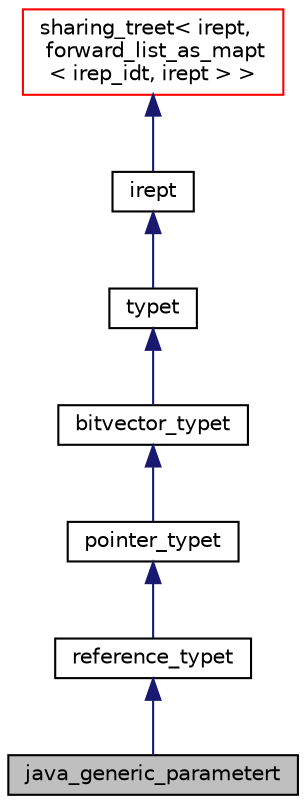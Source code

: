 digraph "java_generic_parametert"
{
 // LATEX_PDF_SIZE
  bgcolor="transparent";
  edge [fontname="Helvetica",fontsize="10",labelfontname="Helvetica",labelfontsize="10"];
  node [fontname="Helvetica",fontsize="10",shape=record];
  Node1 [label="java_generic_parametert",height=0.2,width=0.4,color="black", fillcolor="grey75", style="filled", fontcolor="black",tooltip="Reference that points to a java_generic_parameter_tagt."];
  Node2 -> Node1 [dir="back",color="midnightblue",fontsize="10",style="solid",fontname="Helvetica"];
  Node2 [label="reference_typet",height=0.2,width=0.4,color="black",URL="$classreference__typet.html",tooltip="The reference type."];
  Node3 -> Node2 [dir="back",color="midnightblue",fontsize="10",style="solid",fontname="Helvetica"];
  Node3 [label="pointer_typet",height=0.2,width=0.4,color="black",URL="$classpointer__typet.html",tooltip="The pointer type These are both 'bitvector_typet' (they have a width) and 'type_with_subtypet' (they ..."];
  Node4 -> Node3 [dir="back",color="midnightblue",fontsize="10",style="solid",fontname="Helvetica"];
  Node4 [label="bitvector_typet",height=0.2,width=0.4,color="black",URL="$classbitvector__typet.html",tooltip="Base class of fixed-width bit-vector types."];
  Node5 -> Node4 [dir="back",color="midnightblue",fontsize="10",style="solid",fontname="Helvetica"];
  Node5 [label="typet",height=0.2,width=0.4,color="black",URL="$classtypet.html",tooltip="The type of an expression, extends irept."];
  Node6 -> Node5 [dir="back",color="midnightblue",fontsize="10",style="solid",fontname="Helvetica"];
  Node6 [label="irept",height=0.2,width=0.4,color="black",URL="$classirept.html",tooltip="There are a large number of kinds of tree structured or tree-like data in CPROVER."];
  Node7 -> Node6 [dir="back",color="midnightblue",fontsize="10",style="solid",fontname="Helvetica"];
  Node7 [label="sharing_treet\< irept,\l forward_list_as_mapt\l\< irep_idt, irept \> \>",height=0.2,width=0.4,color="red",URL="$classsharing__treet.html",tooltip=" "];
}
